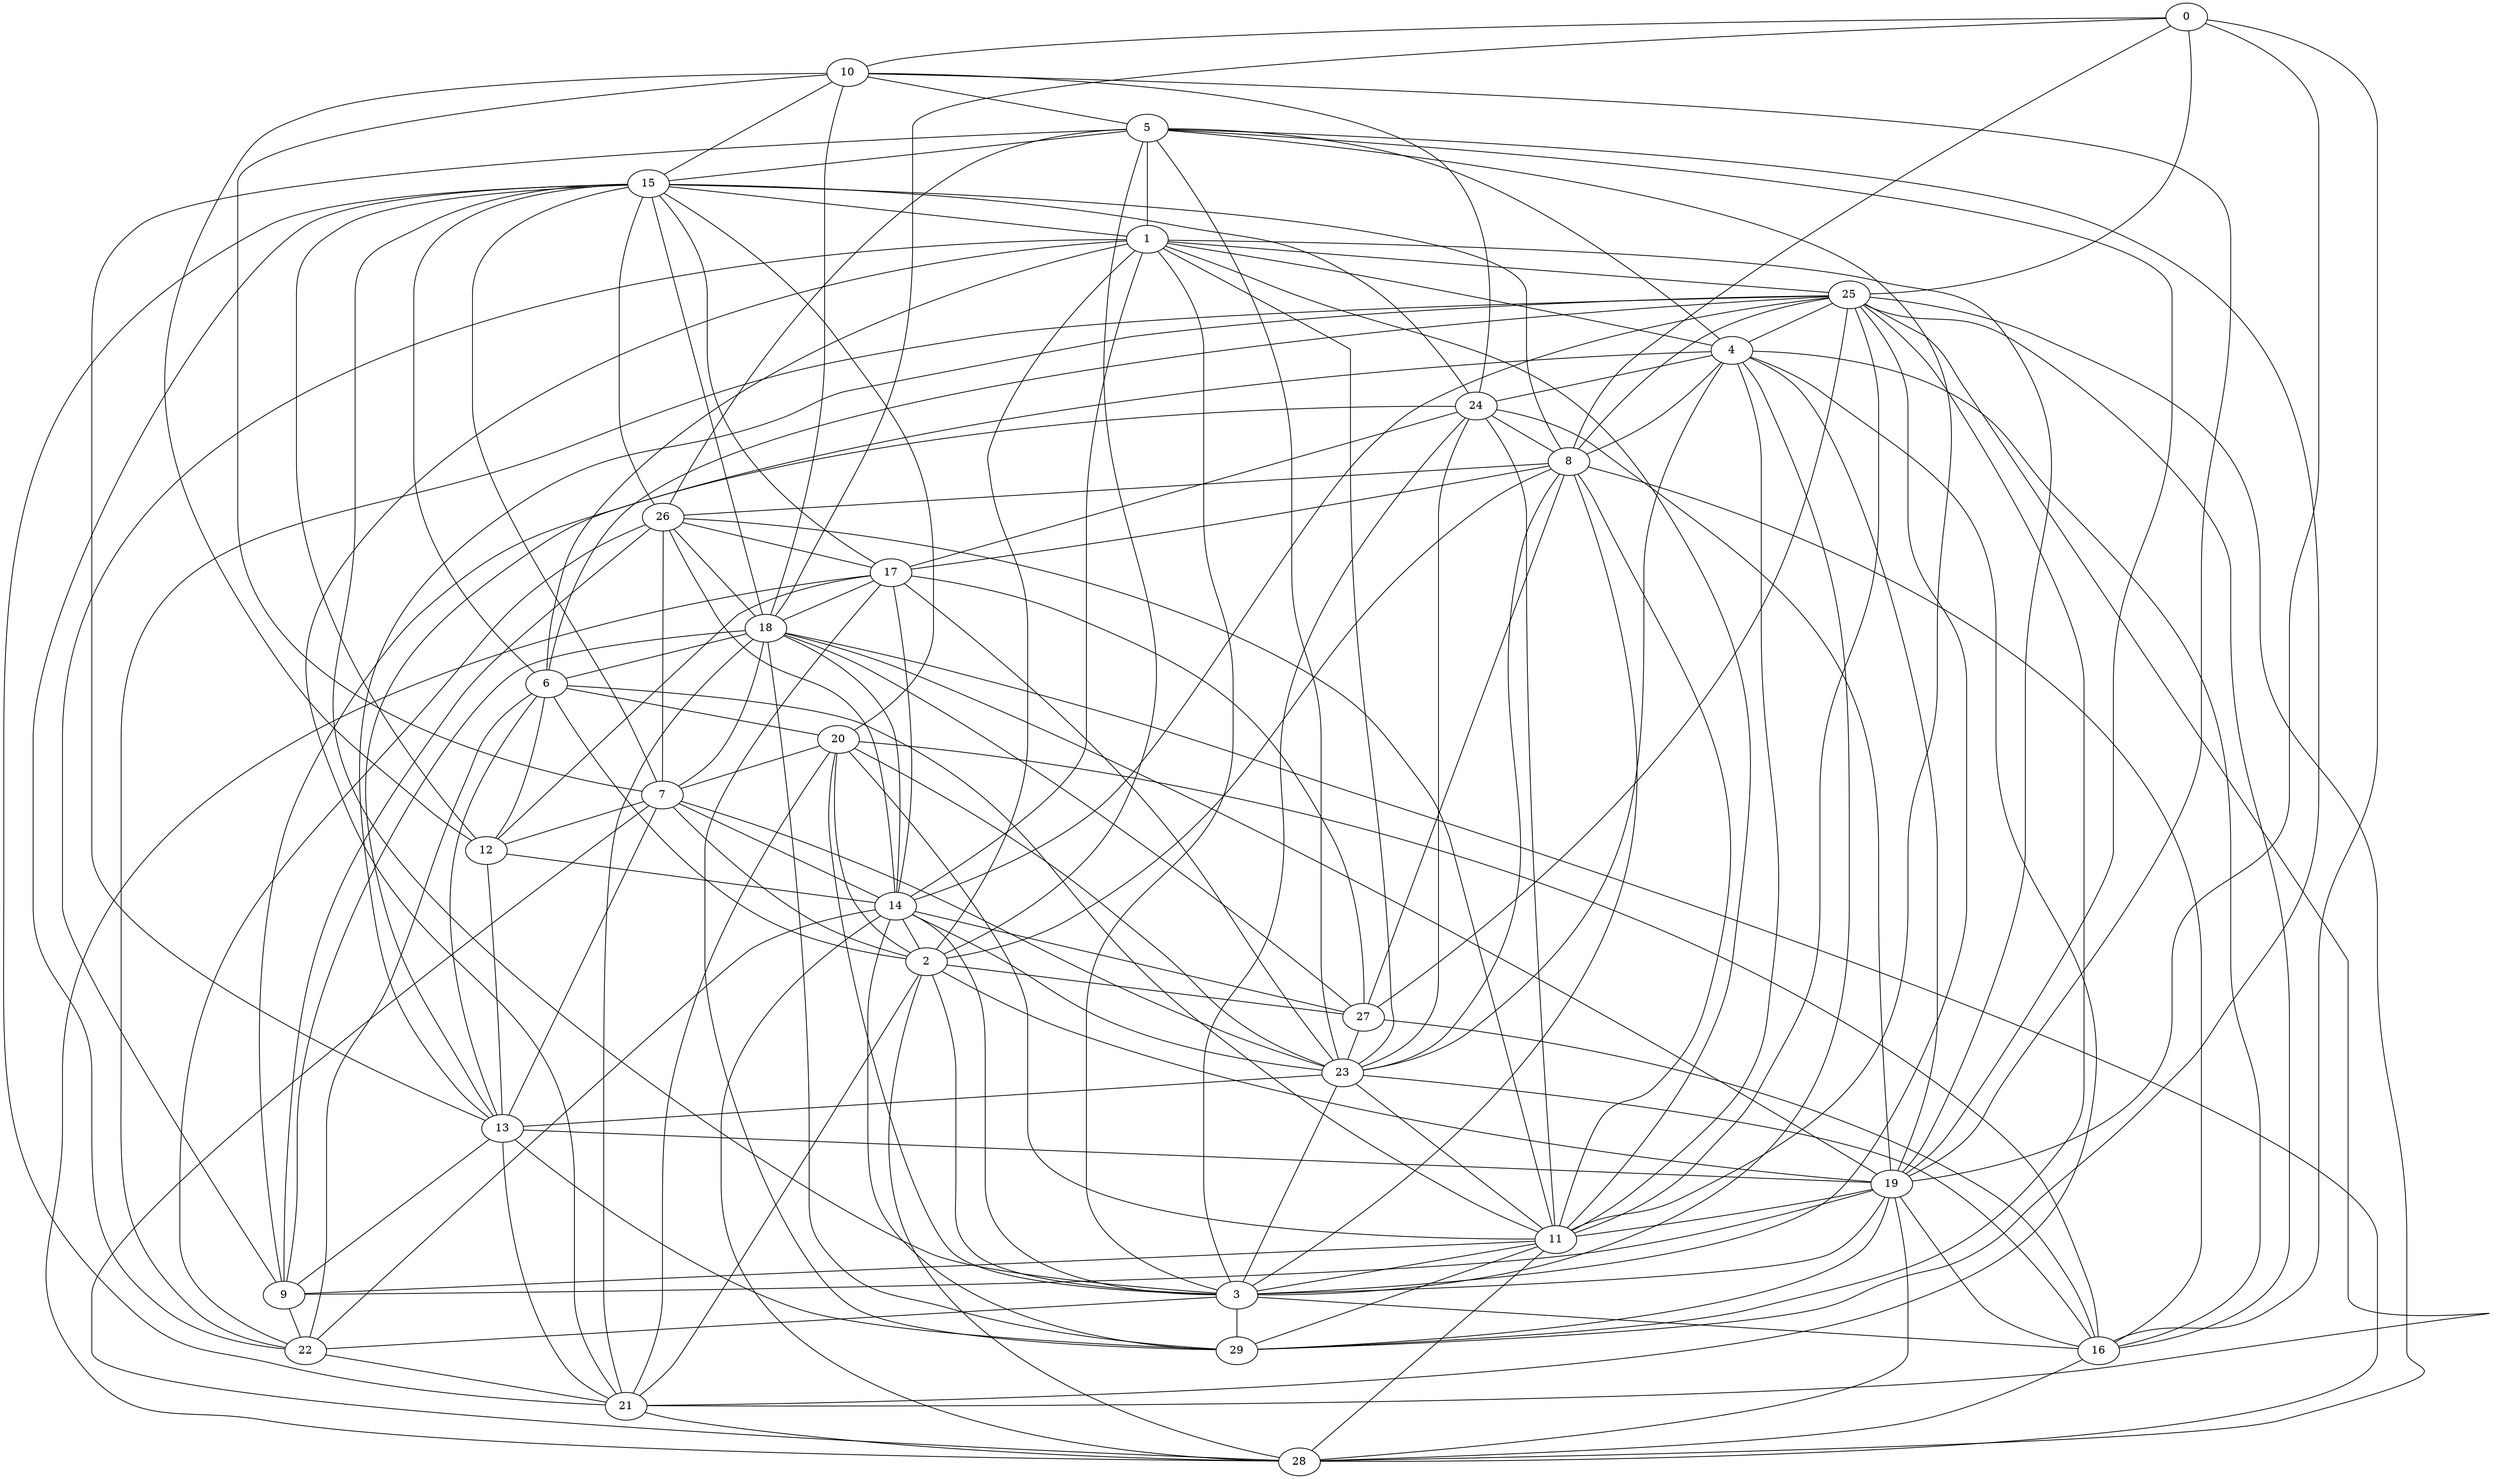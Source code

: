 graph G {
  "0";
  "1";
  "2";
  "3";
  "4";
  "5";
  "6";
  "7";
  "8";
  "9";
  "10";
  "11";
  "12";
  "13";
  "14";
  "15";
  "16";
  "17";
  "18";
  "19";
  "20";
  "21";
  "22";
  "23";
  "24";
  "25";
  "26";
  "27";
  "28";
  "29";
    "21" -- "15";
    "18" -- "6";
    "16" -- "20";
    "7" -- "26";
    "26" -- "18";
    "10" -- "5";
    "22" -- "26";
    "3" -- "22";
    "19" -- "5";
    "22" -- "14";
    "9" -- "26";
    "23" -- "11";
    "15" -- "1";
    "11" -- "6";
    "10" -- "7";
    "6" -- "20";
    "19" -- "18";
    "18" -- "28";
    "28" -- "7";
    "15" -- "3";
    "11" -- "8";
    "27" -- "23";
    "3" -- "24";
    "23" -- "17";
    "23" -- "4";
    "9" -- "19";
    "0" -- "16";
    "13" -- "19";
    "13" -- "6";
    "7" -- "12";
    "27" -- "25";
    "18" -- "21";
    "8" -- "3";
    "14" -- "17";
    "14" -- "26";
    "23" -- "5";
    "25" -- "4";
    "25" -- "8";
    "1" -- "19";
    "15" -- "18";
    "21" -- "13";
    "7" -- "14";
    "2" -- "27";
    "25" -- "29";
    "7" -- "23";
    "12" -- "13";
    "25" -- "21";
    "19" -- "3";
    "14" -- "28";
    "3" -- "1";
    "10" -- "15";
    "27" -- "8";
    "10" -- "24";
    "1" -- "21";
    "23" -- "13";
    "2" -- "20";
    "19" -- "16";
    "16" -- "28";
    "12" -- "15";
    "4" -- "11";
    "22" -- "25";
    "23" -- "24";
    "1" -- "5";
    "1" -- "14";
    "19" -- "29";
    "1" -- "23";
    "0" -- "25";
    "25" -- "11";
    "22" -- "6";
    "21" -- "20";
    "12" -- "17";
    "14" -- "3";
    "11" -- "5";
    "13" -- "4";
    "3" -- "23";
    "14" -- "23";
    "2" -- "6";
    "10" -- "19";
    "0" -- "18";
    "1" -- "25";
    "16" -- "23";
    "6" -- "15";
    "20" -- "23";
    "22" -- "21";
    "3" -- "16";
    "13" -- "5";
    "3" -- "25";
    "25" -- "14";
    "4" -- "24";
    "17" -- "18";
    "8" -- "15";
    "12" -- "10";
    "1" -- "9";
    "8" -- "2";
    "19" -- "24";
    "24" -- "8";
    "27" -- "17";
    "11" -- "20";
    "11" -- "29";
    "25" -- "28";
    "20" -- "15";
    "8" -- "4";
    "18" -- "14";
    "2" -- "1";
    "8" -- "17";
    "1" -- "11";
    "17" -- "29";
    "8" -- "26";
    "19" -- "2";
    "28" -- "2";
    "13" -- "25";
    "15" -- "22";
    "7" -- "18";
    "12" -- "14";
    "11" -- "3";
    "18" -- "27";
    "19" -- "4";
    "4" -- "1";
    "2" -- "3";
    "18" -- "9";
    "5" -- "29";
    "28" -- "19";
    "24" -- "11";
    "2" -- "21";
    "12" -- "6";
    "15" -- "24";
    "3" -- "4";
    "20" -- "7";
    "18" -- "29";
    "21" -- "28";
    "4" -- "21";
    "11" -- "9";
    "1" -- "6";
    "8" -- "0";
    "2" -- "5";
    "10" -- "18";
    "17" -- "24";
    "14" -- "2";
    "11" -- "26";
    "15" -- "17";
    "13" -- "7";
    "13" -- "29";
    "15" -- "26";
    "25" -- "16";
    "4" -- "5";
    "5" -- "15";
    "13" -- "9";
    "0" -- "10";
    "2" -- "7";
    "8" -- "23";
    "14" -- "27";
    "9" -- "22";
    "19" -- "0";
    "19" -- "11";
    "26" -- "17";
    "11" -- "28";
    "15" -- "7";
    "25" -- "6";
    "27" -- "16";
    "16" -- "4";
    "3" -- "20";
    "16" -- "8";
    "3" -- "29";
    "5" -- "26";
    "14" -- "29";
    "17" -- "28";
    "9" -- "24";
}
